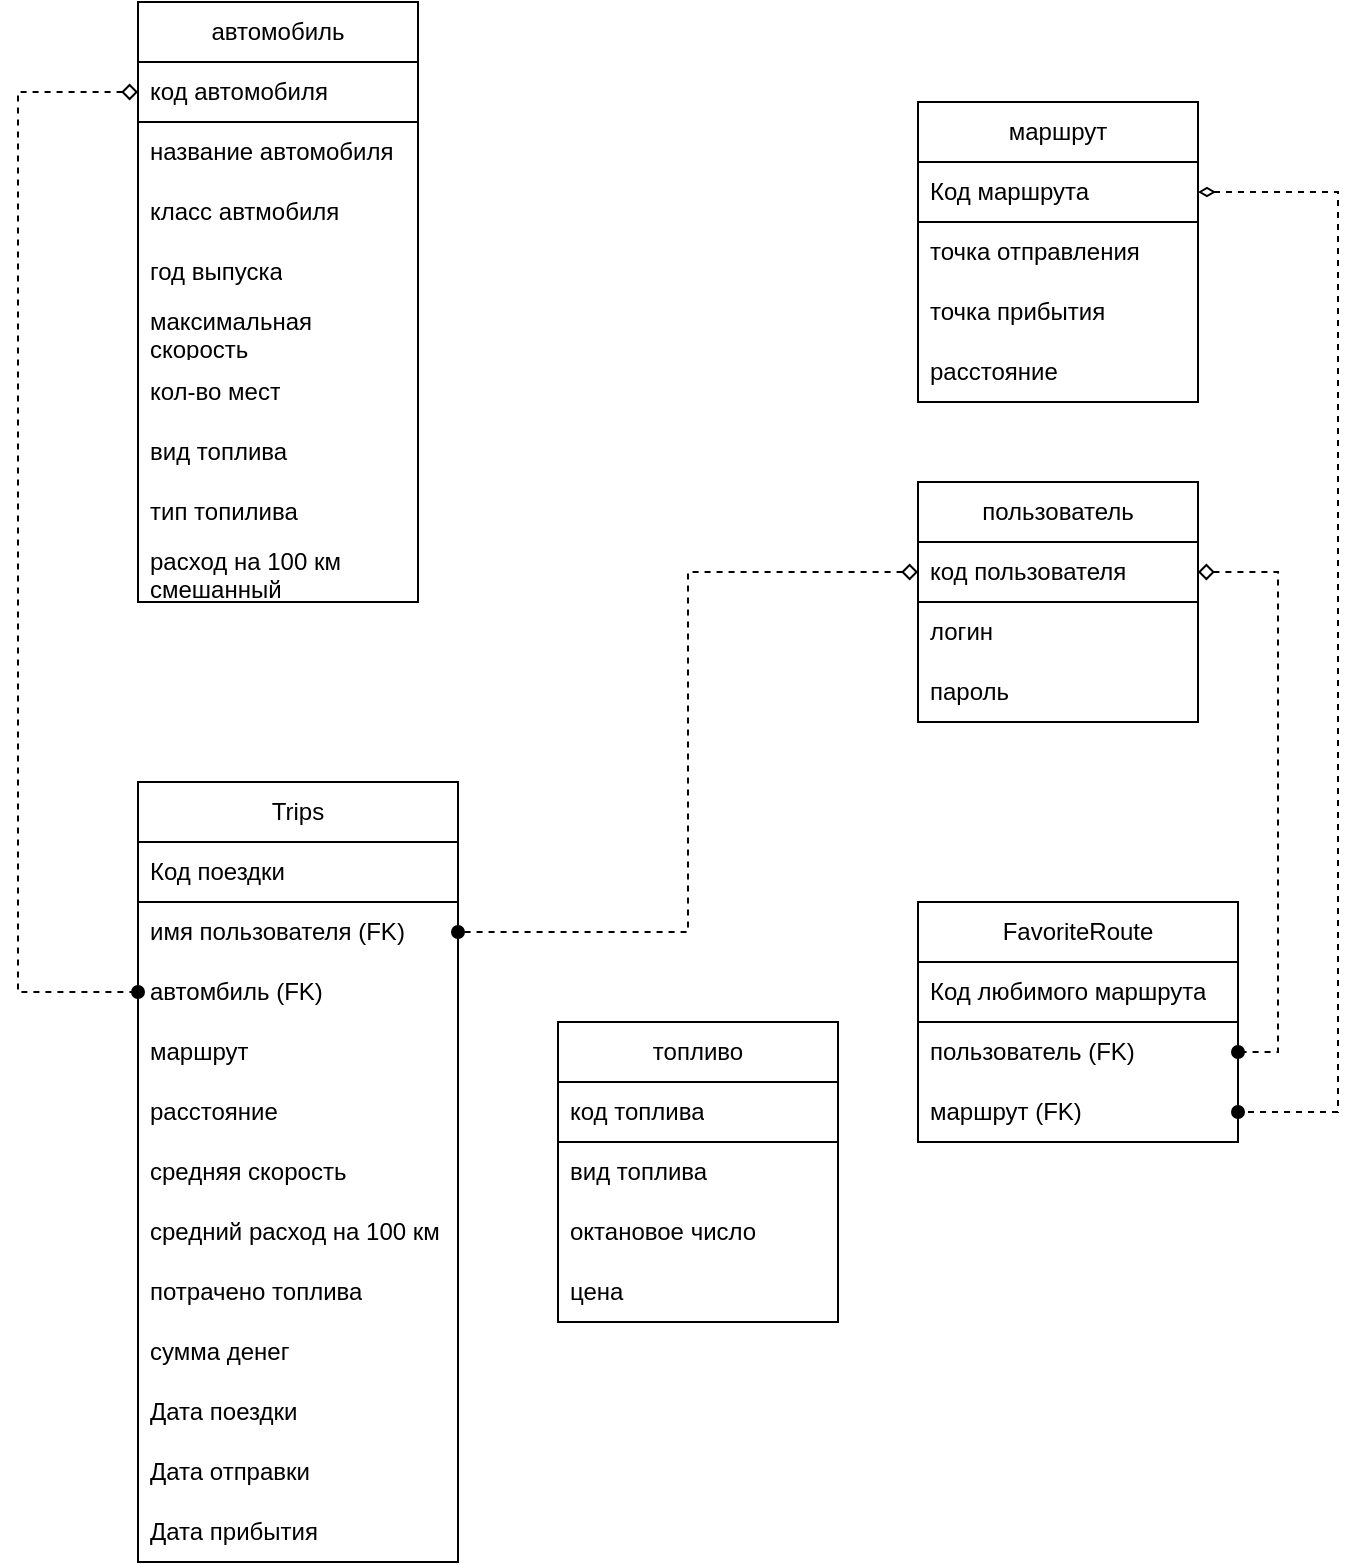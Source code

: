 <mxfile version="24.0.2" type="device">
  <diagram name="Страница — 1" id="ohdSCVXfEqN3OGYlwiri">
    <mxGraphModel dx="880" dy="470" grid="1" gridSize="10" guides="1" tooltips="1" connect="1" arrows="1" fold="1" page="1" pageScale="1" pageWidth="827" pageHeight="1169" math="0" shadow="0">
      <root>
        <mxCell id="0" />
        <mxCell id="1" parent="0" />
        <mxCell id="EvqWrv9othM8SQ4F2d3--1" value="автомобиль" style="swimlane;fontStyle=0;childLayout=stackLayout;horizontal=1;startSize=30;horizontalStack=0;resizeParent=1;resizeParentMax=0;resizeLast=0;collapsible=1;marginBottom=0;whiteSpace=wrap;html=1;" vertex="1" parent="1">
          <mxGeometry x="190" y="90" width="140" height="300" as="geometry">
            <mxRectangle x="190" y="190" width="60" height="30" as="alternateBounds" />
          </mxGeometry>
        </mxCell>
        <mxCell id="EvqWrv9othM8SQ4F2d3--2" value="код автомобиля" style="text;strokeColor=default;fillColor=none;align=left;verticalAlign=middle;spacingLeft=4;spacingRight=4;overflow=hidden;points=[[0,0.5],[1,0.5]];portConstraint=eastwest;rotatable=0;whiteSpace=wrap;html=1;perimeterSpacing=0;" vertex="1" parent="EvqWrv9othM8SQ4F2d3--1">
          <mxGeometry y="30" width="140" height="30" as="geometry" />
        </mxCell>
        <mxCell id="EvqWrv9othM8SQ4F2d3--3" value="название автомобиля" style="text;strokeColor=none;fillColor=none;align=left;verticalAlign=middle;spacingLeft=4;spacingRight=4;overflow=hidden;points=[[0,0.5],[1,0.5]];portConstraint=eastwest;rotatable=0;whiteSpace=wrap;html=1;" vertex="1" parent="EvqWrv9othM8SQ4F2d3--1">
          <mxGeometry y="60" width="140" height="30" as="geometry" />
        </mxCell>
        <mxCell id="EvqWrv9othM8SQ4F2d3--4" value="класс автмобиля" style="text;strokeColor=none;fillColor=none;align=left;verticalAlign=middle;spacingLeft=4;spacingRight=4;overflow=hidden;points=[[0,0.5],[1,0.5]];portConstraint=eastwest;rotatable=0;whiteSpace=wrap;html=1;" vertex="1" parent="EvqWrv9othM8SQ4F2d3--1">
          <mxGeometry y="90" width="140" height="30" as="geometry" />
        </mxCell>
        <mxCell id="EvqWrv9othM8SQ4F2d3--30" value="год выпуска" style="text;strokeColor=none;fillColor=none;align=left;verticalAlign=middle;spacingLeft=4;spacingRight=4;overflow=hidden;points=[[0,0.5],[1,0.5]];portConstraint=eastwest;rotatable=0;whiteSpace=wrap;html=1;" vertex="1" parent="EvqWrv9othM8SQ4F2d3--1">
          <mxGeometry y="120" width="140" height="30" as="geometry" />
        </mxCell>
        <mxCell id="EvqWrv9othM8SQ4F2d3--29" value="максимальная скорость " style="text;strokeColor=none;fillColor=none;align=left;verticalAlign=middle;spacingLeft=4;spacingRight=4;overflow=hidden;points=[[0,0.5],[1,0.5]];portConstraint=eastwest;rotatable=0;whiteSpace=wrap;html=1;" vertex="1" parent="EvqWrv9othM8SQ4F2d3--1">
          <mxGeometry y="150" width="140" height="30" as="geometry" />
        </mxCell>
        <mxCell id="EvqWrv9othM8SQ4F2d3--31" value="кол-во мест" style="text;strokeColor=none;fillColor=none;align=left;verticalAlign=middle;spacingLeft=4;spacingRight=4;overflow=hidden;points=[[0,0.5],[1,0.5]];portConstraint=eastwest;rotatable=0;whiteSpace=wrap;html=1;" vertex="1" parent="EvqWrv9othM8SQ4F2d3--1">
          <mxGeometry y="180" width="140" height="30" as="geometry" />
        </mxCell>
        <mxCell id="EvqWrv9othM8SQ4F2d3--32" value="вид топлива" style="text;strokeColor=none;fillColor=none;align=left;verticalAlign=middle;spacingLeft=4;spacingRight=4;overflow=hidden;points=[[0,0.5],[1,0.5]];portConstraint=eastwest;rotatable=0;whiteSpace=wrap;html=1;" vertex="1" parent="EvqWrv9othM8SQ4F2d3--1">
          <mxGeometry y="210" width="140" height="30" as="geometry" />
        </mxCell>
        <mxCell id="EvqWrv9othM8SQ4F2d3--34" value="тип топилива" style="text;strokeColor=none;fillColor=none;align=left;verticalAlign=middle;spacingLeft=4;spacingRight=4;overflow=hidden;points=[[0,0.5],[1,0.5]];portConstraint=eastwest;rotatable=0;whiteSpace=wrap;html=1;" vertex="1" parent="EvqWrv9othM8SQ4F2d3--1">
          <mxGeometry y="240" width="140" height="30" as="geometry" />
        </mxCell>
        <mxCell id="EvqWrv9othM8SQ4F2d3--33" value="расход на 100 км смешанный " style="text;strokeColor=none;fillColor=none;align=left;verticalAlign=middle;spacingLeft=4;spacingRight=4;overflow=hidden;points=[[0,0.5],[1,0.5]];portConstraint=eastwest;rotatable=0;whiteSpace=wrap;html=1;" vertex="1" parent="EvqWrv9othM8SQ4F2d3--1">
          <mxGeometry y="270" width="140" height="30" as="geometry" />
        </mxCell>
        <mxCell id="EvqWrv9othM8SQ4F2d3--5" value="пользователь" style="swimlane;fontStyle=0;childLayout=stackLayout;horizontal=1;startSize=30;horizontalStack=0;resizeParent=1;resizeParentMax=0;resizeLast=0;collapsible=1;marginBottom=0;whiteSpace=wrap;html=1;" vertex="1" parent="1">
          <mxGeometry x="580" y="330" width="140" height="120" as="geometry" />
        </mxCell>
        <mxCell id="EvqWrv9othM8SQ4F2d3--6" value="код пользователя" style="text;strokeColor=default;fillColor=none;align=left;verticalAlign=middle;spacingLeft=4;spacingRight=4;overflow=hidden;points=[[0,0.5],[1,0.5]];portConstraint=eastwest;rotatable=0;whiteSpace=wrap;html=1;" vertex="1" parent="EvqWrv9othM8SQ4F2d3--5">
          <mxGeometry y="30" width="140" height="30" as="geometry" />
        </mxCell>
        <mxCell id="EvqWrv9othM8SQ4F2d3--7" value="логин" style="text;strokeColor=none;fillColor=none;align=left;verticalAlign=middle;spacingLeft=4;spacingRight=4;overflow=hidden;points=[[0,0.5],[1,0.5]];portConstraint=eastwest;rotatable=0;whiteSpace=wrap;html=1;" vertex="1" parent="EvqWrv9othM8SQ4F2d3--5">
          <mxGeometry y="60" width="140" height="30" as="geometry" />
        </mxCell>
        <mxCell id="EvqWrv9othM8SQ4F2d3--8" value="пароль" style="text;strokeColor=none;fillColor=none;align=left;verticalAlign=middle;spacingLeft=4;spacingRight=4;overflow=hidden;points=[[0,0.5],[1,0.5]];portConstraint=eastwest;rotatable=0;whiteSpace=wrap;html=1;" vertex="1" parent="EvqWrv9othM8SQ4F2d3--5">
          <mxGeometry y="90" width="140" height="30" as="geometry" />
        </mxCell>
        <mxCell id="EvqWrv9othM8SQ4F2d3--9" value="маршрут" style="swimlane;fontStyle=0;childLayout=stackLayout;horizontal=1;startSize=30;horizontalStack=0;resizeParent=1;resizeParentMax=0;resizeLast=0;collapsible=1;marginBottom=0;whiteSpace=wrap;html=1;" vertex="1" parent="1">
          <mxGeometry x="580" y="140" width="140" height="150" as="geometry" />
        </mxCell>
        <mxCell id="EvqWrv9othM8SQ4F2d3--10" value="Код маршрута" style="text;strokeColor=default;fillColor=none;align=left;verticalAlign=middle;spacingLeft=4;spacingRight=4;overflow=hidden;points=[[0,0.5],[1,0.5]];portConstraint=eastwest;rotatable=0;whiteSpace=wrap;html=1;" vertex="1" parent="EvqWrv9othM8SQ4F2d3--9">
          <mxGeometry y="30" width="140" height="30" as="geometry" />
        </mxCell>
        <mxCell id="EvqWrv9othM8SQ4F2d3--11" value="точка отправления" style="text;strokeColor=none;fillColor=none;align=left;verticalAlign=middle;spacingLeft=4;spacingRight=4;overflow=hidden;points=[[0,0.5],[1,0.5]];portConstraint=eastwest;rotatable=0;whiteSpace=wrap;html=1;" vertex="1" parent="EvqWrv9othM8SQ4F2d3--9">
          <mxGeometry y="60" width="140" height="30" as="geometry" />
        </mxCell>
        <mxCell id="EvqWrv9othM8SQ4F2d3--12" value="точка прибытия" style="text;strokeColor=none;fillColor=none;align=left;verticalAlign=middle;spacingLeft=4;spacingRight=4;overflow=hidden;points=[[0,0.5],[1,0.5]];portConstraint=eastwest;rotatable=0;whiteSpace=wrap;html=1;" vertex="1" parent="EvqWrv9othM8SQ4F2d3--9">
          <mxGeometry y="90" width="140" height="30" as="geometry" />
        </mxCell>
        <mxCell id="EvqWrv9othM8SQ4F2d3--25" value="расстояние" style="text;strokeColor=none;fillColor=none;align=left;verticalAlign=middle;spacingLeft=4;spacingRight=4;overflow=hidden;points=[[0,0.5],[1,0.5]];portConstraint=eastwest;rotatable=0;whiteSpace=wrap;html=1;" vertex="1" parent="EvqWrv9othM8SQ4F2d3--9">
          <mxGeometry y="120" width="140" height="30" as="geometry" />
        </mxCell>
        <mxCell id="EvqWrv9othM8SQ4F2d3--13" value="топливо" style="swimlane;fontStyle=0;childLayout=stackLayout;horizontal=1;startSize=30;horizontalStack=0;resizeParent=1;resizeParentMax=0;resizeLast=0;collapsible=1;marginBottom=0;whiteSpace=wrap;html=1;" vertex="1" parent="1">
          <mxGeometry x="400" y="600" width="140" height="150" as="geometry" />
        </mxCell>
        <mxCell id="EvqWrv9othM8SQ4F2d3--14" value="код топлива" style="text;strokeColor=default;fillColor=none;align=left;verticalAlign=middle;spacingLeft=4;spacingRight=4;overflow=hidden;points=[[0,0.5],[1,0.5]];portConstraint=eastwest;rotatable=0;whiteSpace=wrap;html=1;" vertex="1" parent="EvqWrv9othM8SQ4F2d3--13">
          <mxGeometry y="30" width="140" height="30" as="geometry" />
        </mxCell>
        <mxCell id="EvqWrv9othM8SQ4F2d3--15" value="вид топлива" style="text;strokeColor=none;fillColor=none;align=left;verticalAlign=middle;spacingLeft=4;spacingRight=4;overflow=hidden;points=[[0,0.5],[1,0.5]];portConstraint=eastwest;rotatable=0;whiteSpace=wrap;html=1;" vertex="1" parent="EvqWrv9othM8SQ4F2d3--13">
          <mxGeometry y="60" width="140" height="30" as="geometry" />
        </mxCell>
        <mxCell id="EvqWrv9othM8SQ4F2d3--16" value="октановое число" style="text;strokeColor=none;fillColor=none;align=left;verticalAlign=middle;spacingLeft=4;spacingRight=4;overflow=hidden;points=[[0,0.5],[1,0.5]];portConstraint=eastwest;rotatable=0;whiteSpace=wrap;html=1;" vertex="1" parent="EvqWrv9othM8SQ4F2d3--13">
          <mxGeometry y="90" width="140" height="30" as="geometry" />
        </mxCell>
        <mxCell id="EvqWrv9othM8SQ4F2d3--26" value="цена" style="text;strokeColor=none;fillColor=none;align=left;verticalAlign=middle;spacingLeft=4;spacingRight=4;overflow=hidden;points=[[0,0.5],[1,0.5]];portConstraint=eastwest;rotatable=0;whiteSpace=wrap;html=1;" vertex="1" parent="EvqWrv9othM8SQ4F2d3--13">
          <mxGeometry y="120" width="140" height="30" as="geometry" />
        </mxCell>
        <mxCell id="EvqWrv9othM8SQ4F2d3--17" value="FavoriteRoute" style="swimlane;fontStyle=0;childLayout=stackLayout;horizontal=1;startSize=30;horizontalStack=0;resizeParent=1;resizeParentMax=0;resizeLast=0;collapsible=1;marginBottom=0;whiteSpace=wrap;html=1;" vertex="1" parent="1">
          <mxGeometry x="580" y="540" width="160" height="120" as="geometry" />
        </mxCell>
        <mxCell id="EvqWrv9othM8SQ4F2d3--18" value="Код любимого маршрута" style="text;strokeColor=default;fillColor=none;align=left;verticalAlign=middle;spacingLeft=4;spacingRight=4;overflow=hidden;points=[[0,0.5],[1,0.5]];portConstraint=eastwest;rotatable=0;whiteSpace=wrap;html=1;" vertex="1" parent="EvqWrv9othM8SQ4F2d3--17">
          <mxGeometry y="30" width="160" height="30" as="geometry" />
        </mxCell>
        <mxCell id="EvqWrv9othM8SQ4F2d3--19" value="пользователь (FK)" style="text;strokeColor=none;fillColor=none;align=left;verticalAlign=middle;spacingLeft=4;spacingRight=4;overflow=hidden;points=[[0,0.5],[1,0.5]];portConstraint=eastwest;rotatable=0;whiteSpace=wrap;html=1;" vertex="1" parent="EvqWrv9othM8SQ4F2d3--17">
          <mxGeometry y="60" width="160" height="30" as="geometry" />
        </mxCell>
        <mxCell id="EvqWrv9othM8SQ4F2d3--20" value="маршрут (FK)" style="text;strokeColor=none;fillColor=none;align=left;verticalAlign=middle;spacingLeft=4;spacingRight=4;overflow=hidden;points=[[0,0.5],[1,0.5]];portConstraint=eastwest;rotatable=0;whiteSpace=wrap;html=1;" vertex="1" parent="EvqWrv9othM8SQ4F2d3--17">
          <mxGeometry y="90" width="160" height="30" as="geometry" />
        </mxCell>
        <mxCell id="EvqWrv9othM8SQ4F2d3--21" value="Trips" style="swimlane;fontStyle=0;childLayout=stackLayout;horizontal=1;startSize=30;horizontalStack=0;resizeParent=1;resizeParentMax=0;resizeLast=0;collapsible=1;marginBottom=0;whiteSpace=wrap;html=1;" vertex="1" parent="1">
          <mxGeometry x="190" y="480" width="160" height="390" as="geometry" />
        </mxCell>
        <mxCell id="EvqWrv9othM8SQ4F2d3--22" value="Код поездки" style="text;strokeColor=default;fillColor=none;align=left;verticalAlign=middle;spacingLeft=4;spacingRight=4;overflow=hidden;points=[[0,0.5],[1,0.5]];portConstraint=eastwest;rotatable=0;whiteSpace=wrap;html=1;" vertex="1" parent="EvqWrv9othM8SQ4F2d3--21">
          <mxGeometry y="30" width="160" height="30" as="geometry" />
        </mxCell>
        <mxCell id="EvqWrv9othM8SQ4F2d3--23" value="имя пользователя (FK) " style="text;strokeColor=none;fillColor=none;align=left;verticalAlign=middle;spacingLeft=4;spacingRight=4;overflow=hidden;points=[[0,0.5],[1,0.5]];portConstraint=eastwest;rotatable=0;whiteSpace=wrap;html=1;" vertex="1" parent="EvqWrv9othM8SQ4F2d3--21">
          <mxGeometry y="60" width="160" height="30" as="geometry" />
        </mxCell>
        <mxCell id="EvqWrv9othM8SQ4F2d3--24" value="автомбиль (FK)" style="text;strokeColor=none;fillColor=none;align=left;verticalAlign=middle;spacingLeft=4;spacingRight=4;overflow=hidden;points=[[0,0.5],[1,0.5]];portConstraint=eastwest;rotatable=0;whiteSpace=wrap;html=1;" vertex="1" parent="EvqWrv9othM8SQ4F2d3--21">
          <mxGeometry y="90" width="160" height="30" as="geometry" />
        </mxCell>
        <mxCell id="EvqWrv9othM8SQ4F2d3--37" value="маршрут" style="text;strokeColor=none;fillColor=none;align=left;verticalAlign=middle;spacingLeft=4;spacingRight=4;overflow=hidden;points=[[0,0.5],[1,0.5]];portConstraint=eastwest;rotatable=0;whiteSpace=wrap;html=1;" vertex="1" parent="EvqWrv9othM8SQ4F2d3--21">
          <mxGeometry y="120" width="160" height="30" as="geometry" />
        </mxCell>
        <mxCell id="EvqWrv9othM8SQ4F2d3--38" value="расстояние" style="text;strokeColor=none;fillColor=none;align=left;verticalAlign=middle;spacingLeft=4;spacingRight=4;overflow=hidden;points=[[0,0.5],[1,0.5]];portConstraint=eastwest;rotatable=0;whiteSpace=wrap;html=1;" vertex="1" parent="EvqWrv9othM8SQ4F2d3--21">
          <mxGeometry y="150" width="160" height="30" as="geometry" />
        </mxCell>
        <mxCell id="EvqWrv9othM8SQ4F2d3--44" value="средняя скорость" style="text;strokeColor=none;fillColor=none;align=left;verticalAlign=middle;spacingLeft=4;spacingRight=4;overflow=hidden;points=[[0,0.5],[1,0.5]];portConstraint=eastwest;rotatable=0;whiteSpace=wrap;html=1;" vertex="1" parent="EvqWrv9othM8SQ4F2d3--21">
          <mxGeometry y="180" width="160" height="30" as="geometry" />
        </mxCell>
        <mxCell id="EvqWrv9othM8SQ4F2d3--45" value="средний расход на 100 км " style="text;strokeColor=none;fillColor=none;align=left;verticalAlign=middle;spacingLeft=4;spacingRight=4;overflow=hidden;points=[[0,0.5],[1,0.5]];portConstraint=eastwest;rotatable=0;whiteSpace=wrap;html=1;" vertex="1" parent="EvqWrv9othM8SQ4F2d3--21">
          <mxGeometry y="210" width="160" height="30" as="geometry" />
        </mxCell>
        <mxCell id="EvqWrv9othM8SQ4F2d3--39" value="потрачено топлива " style="text;strokeColor=none;fillColor=none;align=left;verticalAlign=middle;spacingLeft=4;spacingRight=4;overflow=hidden;points=[[0,0.5],[1,0.5]];portConstraint=eastwest;rotatable=0;whiteSpace=wrap;html=1;" vertex="1" parent="EvqWrv9othM8SQ4F2d3--21">
          <mxGeometry y="240" width="160" height="30" as="geometry" />
        </mxCell>
        <mxCell id="EvqWrv9othM8SQ4F2d3--40" value="сумма денег" style="text;strokeColor=none;fillColor=none;align=left;verticalAlign=middle;spacingLeft=4;spacingRight=4;overflow=hidden;points=[[0,0.5],[1,0.5]];portConstraint=eastwest;rotatable=0;whiteSpace=wrap;html=1;" vertex="1" parent="EvqWrv9othM8SQ4F2d3--21">
          <mxGeometry y="270" width="160" height="30" as="geometry" />
        </mxCell>
        <mxCell id="EvqWrv9othM8SQ4F2d3--41" value="Дата поездки" style="text;strokeColor=none;fillColor=none;align=left;verticalAlign=middle;spacingLeft=4;spacingRight=4;overflow=hidden;points=[[0,0.5],[1,0.5]];portConstraint=eastwest;rotatable=0;whiteSpace=wrap;html=1;" vertex="1" parent="EvqWrv9othM8SQ4F2d3--21">
          <mxGeometry y="300" width="160" height="30" as="geometry" />
        </mxCell>
        <mxCell id="EvqWrv9othM8SQ4F2d3--43" value="Дата отправки" style="text;strokeColor=none;fillColor=none;align=left;verticalAlign=middle;spacingLeft=4;spacingRight=4;overflow=hidden;points=[[0,0.5],[1,0.5]];portConstraint=eastwest;rotatable=0;whiteSpace=wrap;html=1;" vertex="1" parent="EvqWrv9othM8SQ4F2d3--21">
          <mxGeometry y="330" width="160" height="30" as="geometry" />
        </mxCell>
        <mxCell id="EvqWrv9othM8SQ4F2d3--42" value="Дата прибытия" style="text;strokeColor=none;fillColor=none;align=left;verticalAlign=middle;spacingLeft=4;spacingRight=4;overflow=hidden;points=[[0,0.5],[1,0.5]];portConstraint=eastwest;rotatable=0;whiteSpace=wrap;html=1;" vertex="1" parent="EvqWrv9othM8SQ4F2d3--21">
          <mxGeometry y="360" width="160" height="30" as="geometry" />
        </mxCell>
        <mxCell id="EvqWrv9othM8SQ4F2d3--27" style="edgeStyle=orthogonalEdgeStyle;rounded=0;orthogonalLoop=1;jettySize=auto;html=1;entryX=1;entryY=0.5;entryDx=0;entryDy=0;dashed=1;endArrow=oval;endFill=1;startArrow=diamondThin;startFill=0;" edge="1" parent="1" source="EvqWrv9othM8SQ4F2d3--10" target="EvqWrv9othM8SQ4F2d3--20">
          <mxGeometry relative="1" as="geometry">
            <Array as="points">
              <mxPoint x="790" y="185" />
              <mxPoint x="790" y="645" />
            </Array>
          </mxGeometry>
        </mxCell>
        <mxCell id="EvqWrv9othM8SQ4F2d3--28" style="edgeStyle=orthogonalEdgeStyle;rounded=0;orthogonalLoop=1;jettySize=auto;html=1;exitX=1;exitY=0.5;exitDx=0;exitDy=0;entryX=1;entryY=0.5;entryDx=0;entryDy=0;dashed=1;startArrow=diamond;startFill=0;endArrow=oval;endFill=1;" edge="1" parent="1" source="EvqWrv9othM8SQ4F2d3--6" target="EvqWrv9othM8SQ4F2d3--19">
          <mxGeometry relative="1" as="geometry" />
        </mxCell>
        <mxCell id="EvqWrv9othM8SQ4F2d3--35" style="edgeStyle=orthogonalEdgeStyle;rounded=0;orthogonalLoop=1;jettySize=auto;html=1;exitX=0;exitY=0.5;exitDx=0;exitDy=0;entryX=1;entryY=0.5;entryDx=0;entryDy=0;dashed=1;endArrow=oval;endFill=1;startArrow=diamond;startFill=0;" edge="1" parent="1" source="EvqWrv9othM8SQ4F2d3--6" target="EvqWrv9othM8SQ4F2d3--23">
          <mxGeometry relative="1" as="geometry" />
        </mxCell>
        <mxCell id="EvqWrv9othM8SQ4F2d3--36" style="edgeStyle=orthogonalEdgeStyle;rounded=0;orthogonalLoop=1;jettySize=auto;html=1;entryX=0;entryY=0.5;entryDx=0;entryDy=0;dashed=1;endArrow=oval;endFill=1;startArrow=diamond;startFill=0;" edge="1" parent="1" source="EvqWrv9othM8SQ4F2d3--2" target="EvqWrv9othM8SQ4F2d3--24">
          <mxGeometry relative="1" as="geometry">
            <Array as="points">
              <mxPoint x="130" y="135" />
              <mxPoint x="130" y="585" />
            </Array>
          </mxGeometry>
        </mxCell>
      </root>
    </mxGraphModel>
  </diagram>
</mxfile>
